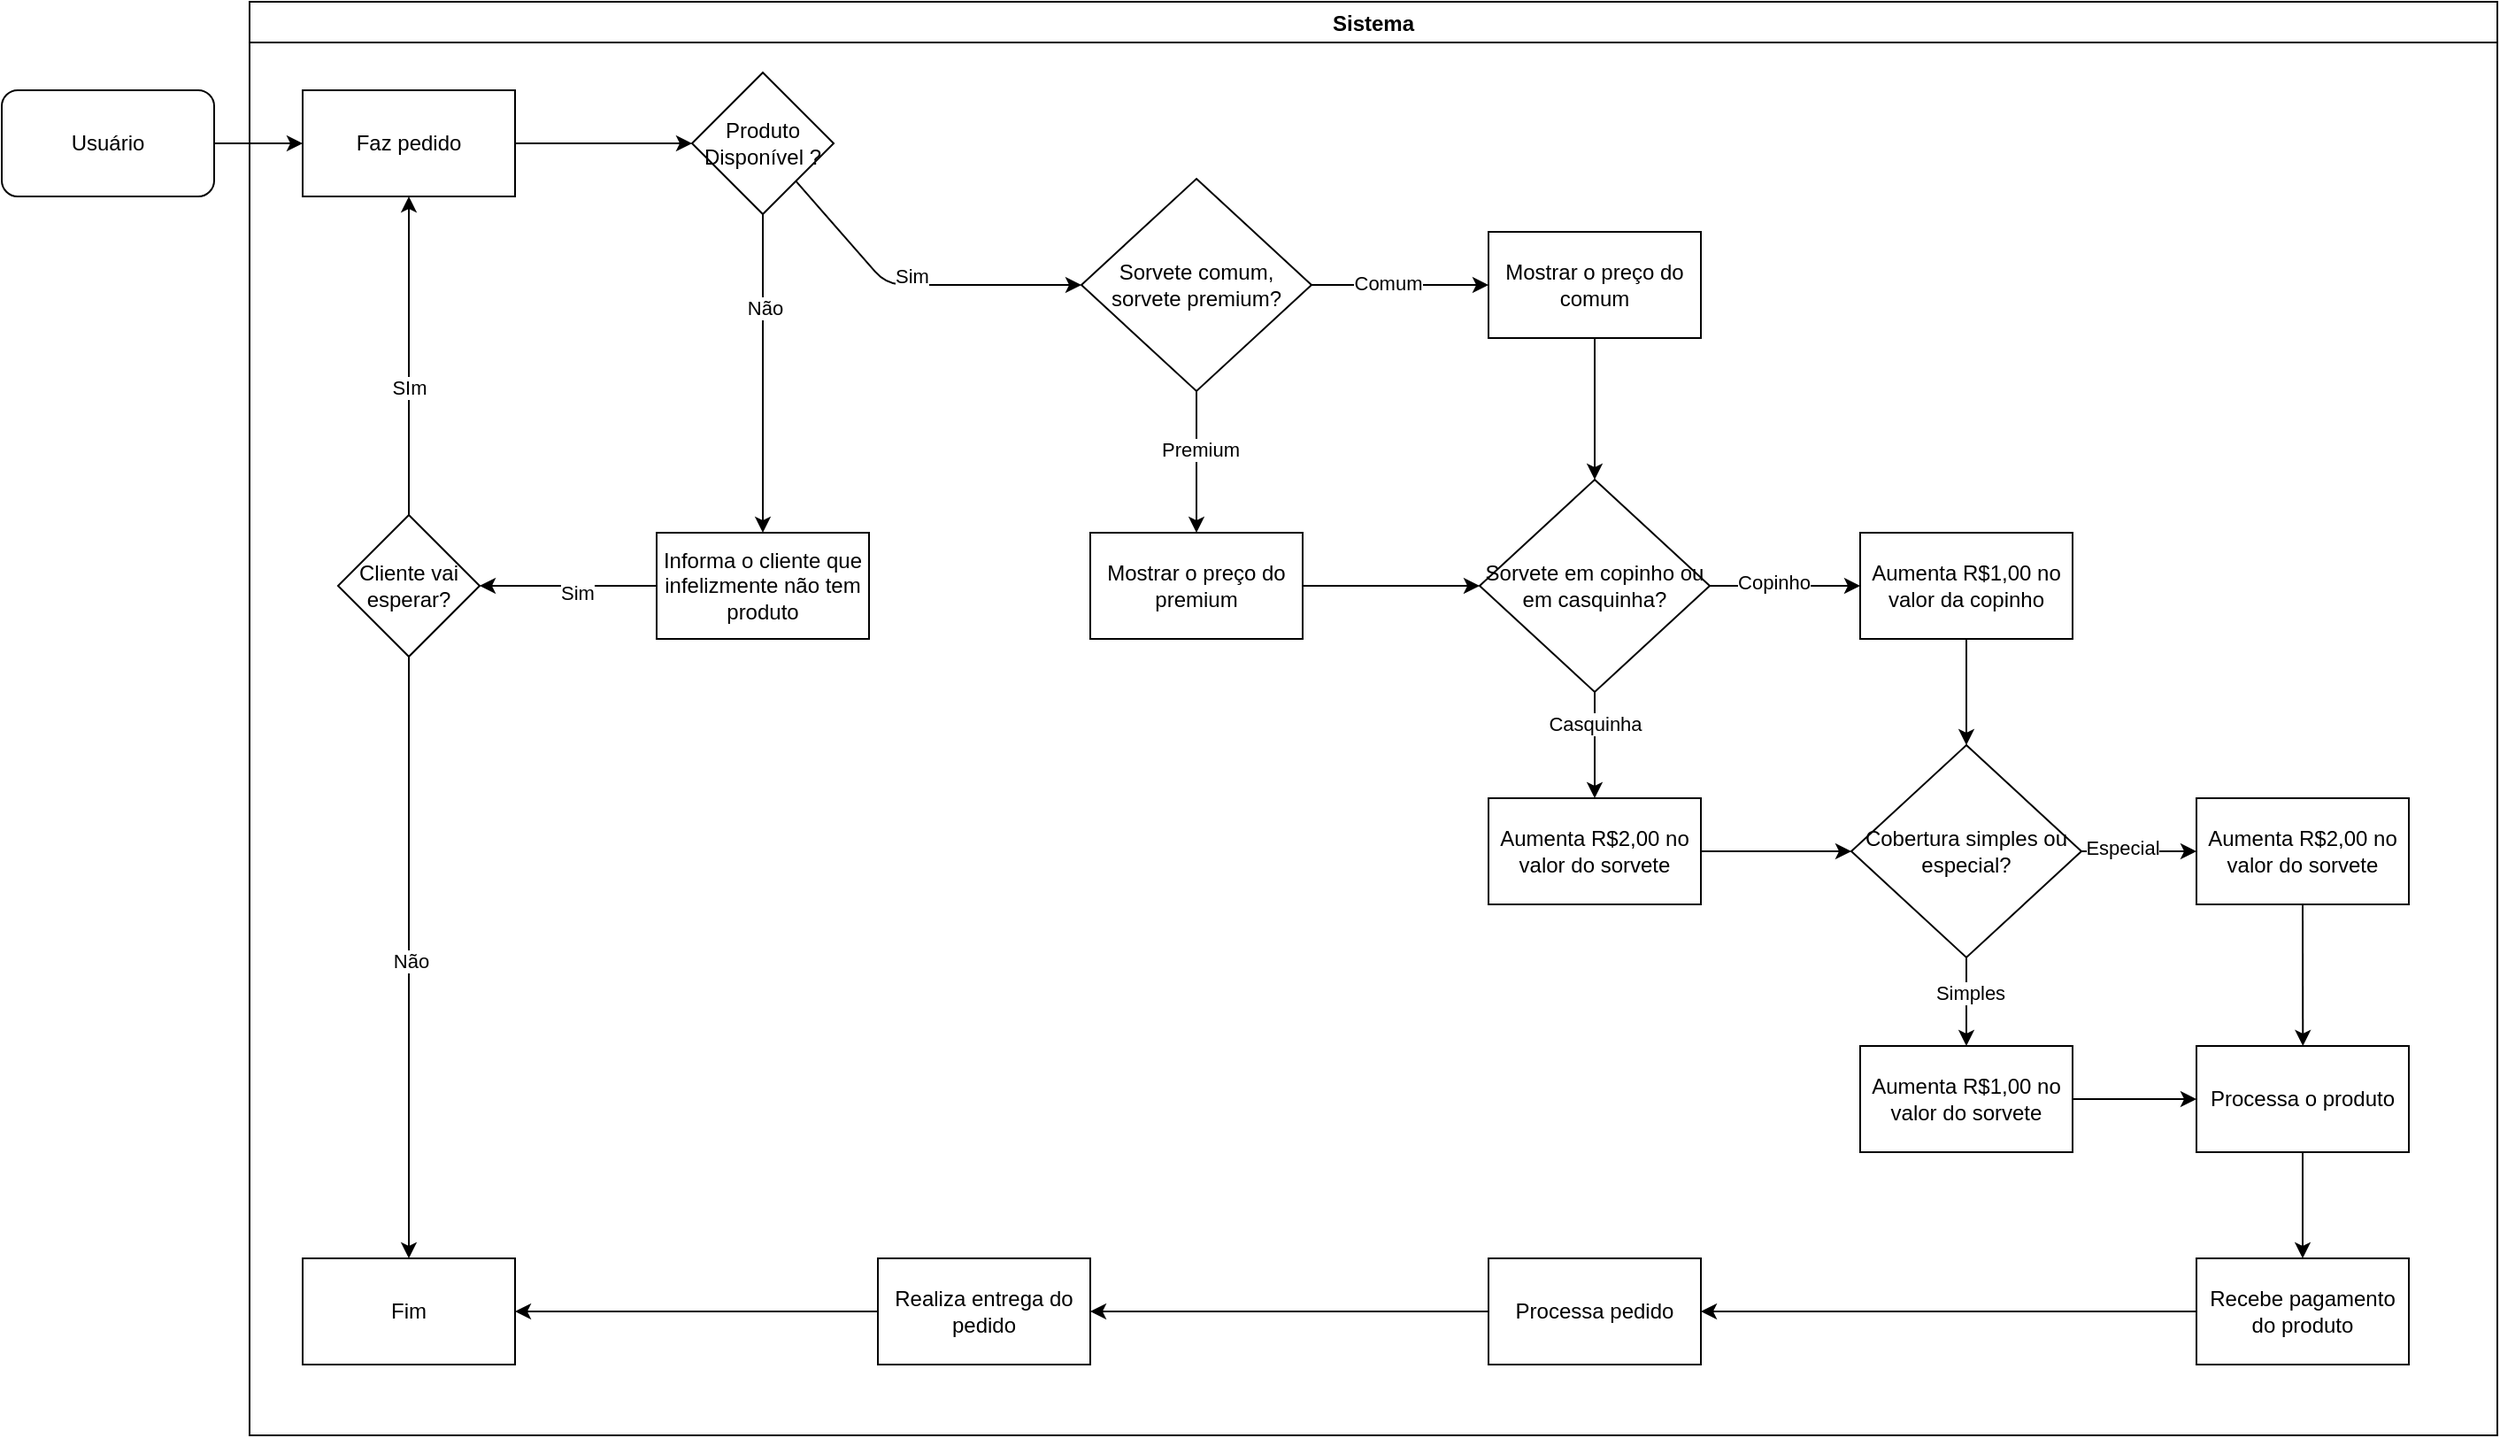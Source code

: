 <mxfile>
    <diagram id="HxRyH45O4h7D3-uFjZut" name="Page-1">
        <mxGraphModel dx="1617" dy="1113" grid="1" gridSize="10" guides="1" tooltips="1" connect="1" arrows="1" fold="1" page="1" pageScale="1" pageWidth="850" pageHeight="1100" math="0" shadow="0">
            <root>
                <mxCell id="0"/>
                <mxCell id="1" parent="0"/>
                <mxCell id="4" value="Sistema" style="swimlane;labelBackgroundColor=#FFFFFF;labelBorderColor=none;textShadow=0;gradientColor=none;swimlaneFillColor=default;" vertex="1" parent="1">
                    <mxGeometry x="150" y="110" width="1270" height="810" as="geometry"/>
                </mxCell>
                <mxCell id="21" style="edgeStyle=none;html=1;exitX=1;exitY=0.5;exitDx=0;exitDy=0;entryX=0;entryY=0.5;entryDx=0;entryDy=0;" edge="1" parent="4" source="8" target="11">
                    <mxGeometry relative="1" as="geometry"/>
                </mxCell>
                <mxCell id="8" value="Faz pedido" style="rounded=0;whiteSpace=wrap;html=1;" vertex="1" parent="4">
                    <mxGeometry x="30" y="50" width="120" height="60" as="geometry"/>
                </mxCell>
                <mxCell id="52" style="edgeStyle=none;html=1;entryX=0;entryY=0.5;entryDx=0;entryDy=0;" edge="1" parent="4" source="11" target="41">
                    <mxGeometry relative="1" as="geometry">
                        <Array as="points">
                            <mxPoint x="360" y="160"/>
                        </Array>
                    </mxGeometry>
                </mxCell>
                <mxCell id="53" value="Sim&lt;div&gt;&lt;br&gt;&lt;/div&gt;" style="edgeLabel;html=1;align=center;verticalAlign=middle;resizable=0;points=[];" vertex="1" connectable="0" parent="52">
                    <mxGeometry x="-0.019" y="-2" relative="1" as="geometry">
                        <mxPoint as="offset"/>
                    </mxGeometry>
                </mxCell>
                <mxCell id="11" value="Produto Disponível ?" style="rhombus;whiteSpace=wrap;html=1;" vertex="1" parent="4">
                    <mxGeometry x="250" y="40" width="80" height="80" as="geometry"/>
                </mxCell>
                <mxCell id="17" style="edgeStyle=none;html=1;entryX=1;entryY=0.5;entryDx=0;entryDy=0;" edge="1" parent="4" source="14" target="16">
                    <mxGeometry relative="1" as="geometry"/>
                </mxCell>
                <mxCell id="18" value="Sim" style="edgeLabel;html=1;align=center;verticalAlign=middle;resizable=0;points=[];" vertex="1" connectable="0" parent="17">
                    <mxGeometry x="-0.09" y="4" relative="1" as="geometry">
                        <mxPoint as="offset"/>
                    </mxGeometry>
                </mxCell>
                <mxCell id="14" value="Informa o cliente que infelizmente não tem produto" style="rounded=0;whiteSpace=wrap;html=1;" vertex="1" parent="4">
                    <mxGeometry x="230" y="300" width="120" height="60" as="geometry"/>
                </mxCell>
                <mxCell id="12" style="edgeStyle=none;html=1;exitX=0.5;exitY=1;exitDx=0;exitDy=0;entryX=0.5;entryY=0;entryDx=0;entryDy=0;" edge="1" parent="4" source="11" target="14">
                    <mxGeometry relative="1" as="geometry">
                        <mxPoint x="249.932" y="130" as="targetPoint"/>
                    </mxGeometry>
                </mxCell>
                <mxCell id="15" value="Não" style="edgeLabel;html=1;align=center;verticalAlign=middle;resizable=0;points=[];" vertex="1" connectable="0" parent="12">
                    <mxGeometry x="-0.418" y="1" relative="1" as="geometry">
                        <mxPoint as="offset"/>
                    </mxGeometry>
                </mxCell>
                <mxCell id="19" style="edgeStyle=none;html=1;exitX=0.5;exitY=0;exitDx=0;exitDy=0;entryX=0.5;entryY=1;entryDx=0;entryDy=0;" edge="1" parent="4" source="16" target="8">
                    <mxGeometry relative="1" as="geometry"/>
                </mxCell>
                <mxCell id="20" value="SIm" style="edgeLabel;html=1;align=center;verticalAlign=middle;resizable=0;points=[];" vertex="1" connectable="0" parent="19">
                    <mxGeometry x="-0.2" relative="1" as="geometry">
                        <mxPoint as="offset"/>
                    </mxGeometry>
                </mxCell>
                <mxCell id="39" style="edgeStyle=none;html=1;entryX=0.5;entryY=0;entryDx=0;entryDy=0;" edge="1" parent="4" source="16" target="22">
                    <mxGeometry relative="1" as="geometry"/>
                </mxCell>
                <mxCell id="40" value="Não" style="edgeLabel;html=1;align=center;verticalAlign=middle;resizable=0;points=[];" vertex="1" connectable="0" parent="39">
                    <mxGeometry x="0.01" y="1" relative="1" as="geometry">
                        <mxPoint as="offset"/>
                    </mxGeometry>
                </mxCell>
                <mxCell id="16" value="Cliente vai esperar?" style="rhombus;whiteSpace=wrap;html=1;" vertex="1" parent="4">
                    <mxGeometry x="50" y="290" width="80" height="80" as="geometry"/>
                </mxCell>
                <mxCell id="22" value="Fim" style="rounded=0;whiteSpace=wrap;html=1;" vertex="1" parent="4">
                    <mxGeometry x="30" y="710" width="120" height="60" as="geometry"/>
                </mxCell>
                <mxCell id="32" value="" style="edgeStyle=none;html=1;" edge="1" parent="4" source="29" target="31">
                    <mxGeometry relative="1" as="geometry"/>
                </mxCell>
                <mxCell id="29" value="Recebe pagamento do produto" style="rounded=0;whiteSpace=wrap;html=1;" vertex="1" parent="4">
                    <mxGeometry x="1100" y="710" width="120" height="60" as="geometry"/>
                </mxCell>
                <mxCell id="35" value="" style="edgeStyle=none;html=1;" edge="1" parent="4" source="31" target="34">
                    <mxGeometry relative="1" as="geometry"/>
                </mxCell>
                <mxCell id="31" value="Processa pedido" style="whiteSpace=wrap;html=1;rounded=0;" vertex="1" parent="4">
                    <mxGeometry x="700" y="710" width="120" height="60" as="geometry"/>
                </mxCell>
                <mxCell id="36" style="edgeStyle=none;html=1;entryX=1;entryY=0.5;entryDx=0;entryDy=0;" edge="1" parent="4" source="34" target="22">
                    <mxGeometry relative="1" as="geometry"/>
                </mxCell>
                <mxCell id="34" value="Realiza entrega do pedido" style="whiteSpace=wrap;html=1;rounded=0;" vertex="1" parent="4">
                    <mxGeometry x="355" y="710" width="120" height="60" as="geometry"/>
                </mxCell>
                <mxCell id="55" style="edgeStyle=none;html=1;" edge="1" parent="4" source="41" target="54">
                    <mxGeometry relative="1" as="geometry"/>
                </mxCell>
                <mxCell id="62" value="Premium" style="edgeLabel;html=1;align=center;verticalAlign=middle;resizable=0;points=[];" vertex="1" connectable="0" parent="55">
                    <mxGeometry x="-0.179" y="2" relative="1" as="geometry">
                        <mxPoint as="offset"/>
                    </mxGeometry>
                </mxCell>
                <mxCell id="57" style="edgeStyle=none;html=1;exitX=1;exitY=0.5;exitDx=0;exitDy=0;entryX=0;entryY=0.5;entryDx=0;entryDy=0;" edge="1" parent="4" source="41" target="56">
                    <mxGeometry relative="1" as="geometry"/>
                </mxCell>
                <mxCell id="63" value="Comum" style="edgeLabel;html=1;align=center;verticalAlign=middle;resizable=0;points=[];" vertex="1" connectable="0" parent="57">
                    <mxGeometry x="-0.146" y="1" relative="1" as="geometry">
                        <mxPoint as="offset"/>
                    </mxGeometry>
                </mxCell>
                <mxCell id="41" value="Sorvete comum, sorvete premium?" style="rhombus;whiteSpace=wrap;html=1;" vertex="1" parent="4">
                    <mxGeometry x="470" y="100" width="130" height="120" as="geometry"/>
                </mxCell>
                <mxCell id="61" style="edgeStyle=none;html=1;exitX=1;exitY=0.5;exitDx=0;exitDy=0;entryX=0;entryY=0.5;entryDx=0;entryDy=0;" edge="1" parent="4" source="54" target="58">
                    <mxGeometry relative="1" as="geometry"/>
                </mxCell>
                <mxCell id="54" value="Mostrar o preço do premium" style="rounded=0;whiteSpace=wrap;html=1;" vertex="1" parent="4">
                    <mxGeometry x="475" y="300" width="120" height="60" as="geometry"/>
                </mxCell>
                <mxCell id="60" style="edgeStyle=none;html=1;entryX=0.5;entryY=0;entryDx=0;entryDy=0;" edge="1" parent="4" source="56" target="58">
                    <mxGeometry relative="1" as="geometry"/>
                </mxCell>
                <mxCell id="56" value="Mostrar o preço do comum" style="rounded=0;whiteSpace=wrap;html=1;" vertex="1" parent="4">
                    <mxGeometry x="700" y="130" width="120" height="60" as="geometry"/>
                </mxCell>
                <mxCell id="65" style="edgeStyle=none;html=1;exitX=0.5;exitY=1;exitDx=0;exitDy=0;" edge="1" parent="4" source="58" target="64">
                    <mxGeometry relative="1" as="geometry"/>
                </mxCell>
                <mxCell id="107" value="Casquinha" style="edgeLabel;html=1;align=center;verticalAlign=middle;resizable=0;points=[];" vertex="1" connectable="0" parent="65">
                    <mxGeometry x="-0.396" relative="1" as="geometry">
                        <mxPoint as="offset"/>
                    </mxGeometry>
                </mxCell>
                <mxCell id="102" style="edgeStyle=none;html=1;exitX=1;exitY=0.5;exitDx=0;exitDy=0;" edge="1" parent="4" source="58" target="101">
                    <mxGeometry relative="1" as="geometry"/>
                </mxCell>
                <mxCell id="108" value="Copinho" style="edgeLabel;html=1;align=center;verticalAlign=middle;resizable=0;points=[];" vertex="1" connectable="0" parent="102">
                    <mxGeometry x="-0.168" y="2" relative="1" as="geometry">
                        <mxPoint as="offset"/>
                    </mxGeometry>
                </mxCell>
                <mxCell id="58" value="Sorvete em copinho ou em casquinha?" style="rhombus;whiteSpace=wrap;html=1;" vertex="1" parent="4">
                    <mxGeometry x="695" y="270" width="130" height="120" as="geometry"/>
                </mxCell>
                <mxCell id="105" style="edgeStyle=none;html=1;exitX=1;exitY=0.5;exitDx=0;exitDy=0;entryX=0;entryY=0.5;entryDx=0;entryDy=0;" edge="1" parent="4" source="64" target="103">
                    <mxGeometry relative="1" as="geometry"/>
                </mxCell>
                <mxCell id="64" value="Aumenta R$2,00 no valor do sorvete" style="rounded=0;whiteSpace=wrap;html=1;" vertex="1" parent="4">
                    <mxGeometry x="700" y="450" width="120" height="60" as="geometry"/>
                </mxCell>
                <mxCell id="104" style="edgeStyle=none;html=1;exitX=0.5;exitY=1;exitDx=0;exitDy=0;entryX=0.5;entryY=0;entryDx=0;entryDy=0;" edge="1" parent="4" source="101" target="103">
                    <mxGeometry relative="1" as="geometry"/>
                </mxCell>
                <mxCell id="101" value="Aumenta R$1,00 no valor da copinho" style="rounded=0;whiteSpace=wrap;html=1;" vertex="1" parent="4">
                    <mxGeometry x="910" y="300" width="120" height="60" as="geometry"/>
                </mxCell>
                <mxCell id="110" style="edgeStyle=none;html=1;" edge="1" parent="4" source="103">
                    <mxGeometry relative="1" as="geometry">
                        <mxPoint x="970" y="590" as="targetPoint"/>
                    </mxGeometry>
                </mxCell>
                <mxCell id="111" value="Simples" style="edgeLabel;html=1;align=center;verticalAlign=middle;resizable=0;points=[];" vertex="1" connectable="0" parent="110">
                    <mxGeometry x="-0.206" y="2" relative="1" as="geometry">
                        <mxPoint as="offset"/>
                    </mxGeometry>
                </mxCell>
                <mxCell id="113" style="edgeStyle=none;html=1;exitX=1;exitY=0.5;exitDx=0;exitDy=0;entryX=0;entryY=0.5;entryDx=0;entryDy=0;" edge="1" parent="4" source="103" target="112">
                    <mxGeometry relative="1" as="geometry"/>
                </mxCell>
                <mxCell id="114" value="Especial" style="edgeLabel;html=1;align=center;verticalAlign=middle;resizable=0;points=[];" vertex="1" connectable="0" parent="113">
                    <mxGeometry x="-0.27" y="2" relative="1" as="geometry">
                        <mxPoint x="-1" as="offset"/>
                    </mxGeometry>
                </mxCell>
                <mxCell id="103" value="Cobertura simples ou especial?" style="rhombus;whiteSpace=wrap;html=1;" vertex="1" parent="4">
                    <mxGeometry x="905" y="420" width="130" height="120" as="geometry"/>
                </mxCell>
                <mxCell id="117" style="edgeStyle=none;html=1;exitX=1;exitY=0.5;exitDx=0;exitDy=0;entryX=0;entryY=0.5;entryDx=0;entryDy=0;" edge="1" parent="4" source="109" target="116">
                    <mxGeometry relative="1" as="geometry"/>
                </mxCell>
                <mxCell id="109" value="Aumenta R$1,00 no valor do sorvete" style="rounded=0;whiteSpace=wrap;html=1;" vertex="1" parent="4">
                    <mxGeometry x="910" y="590" width="120" height="60" as="geometry"/>
                </mxCell>
                <mxCell id="118" style="edgeStyle=none;html=1;exitX=0.5;exitY=1;exitDx=0;exitDy=0;" edge="1" parent="4" source="112">
                    <mxGeometry relative="1" as="geometry">
                        <mxPoint x="1160.143" y="590" as="targetPoint"/>
                    </mxGeometry>
                </mxCell>
                <mxCell id="112" value="Aumenta R$2,00 no valor do sorvete" style="rounded=0;whiteSpace=wrap;html=1;" vertex="1" parent="4">
                    <mxGeometry x="1100" y="450" width="120" height="60" as="geometry"/>
                </mxCell>
                <mxCell id="120" style="edgeStyle=none;html=1;exitX=0.5;exitY=1;exitDx=0;exitDy=0;" edge="1" parent="4" source="116" target="29">
                    <mxGeometry relative="1" as="geometry"/>
                </mxCell>
                <mxCell id="116" value="Processa o produto" style="rounded=0;whiteSpace=wrap;html=1;" vertex="1" parent="4">
                    <mxGeometry x="1100" y="590" width="120" height="60" as="geometry"/>
                </mxCell>
                <mxCell id="9" style="edgeStyle=none;html=1;" edge="1" parent="1" source="7" target="8">
                    <mxGeometry relative="1" as="geometry"/>
                </mxCell>
                <mxCell id="7" value="Usuário" style="rounded=1;whiteSpace=wrap;html=1;" vertex="1" parent="1">
                    <mxGeometry x="10" y="160" width="120" height="60" as="geometry"/>
                </mxCell>
            </root>
        </mxGraphModel>
    </diagram>
</mxfile>